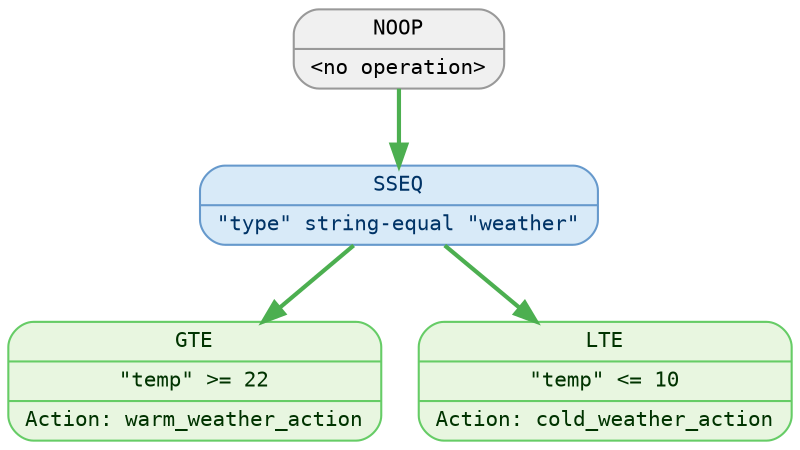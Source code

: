 digraph DAG {
  graph [bgcolor=transparent];
  rankdir=TB;
  node [shape=record, style="rounded,filled", fontname="monospace", fontsize=10];
  edge [color="#666666"];
  n0 [label="{<f0> NOOP | <f1> \<no operation\>}" fillcolor="#f0f0f0", fontcolor="#000000", color="#999999"];
  n1 [label="{<f0> SSEQ | <f1> \"type\" string-equal \"weather\"}" fillcolor="#d8eaf8", fontcolor="#003366", color="#6699cc"];
  n2 [label="{<f0> GTE | <f1> \"temp\" \>= 22 | <f2> Action: warm_weather_action}" fillcolor="#e8f6e0", fontcolor="#003300", color="#66cc66"];
  n1 -> n2 [color="#4CAF50", style=bold];
  n3 [label="{<f0> LTE | <f1> \"temp\" \<= 10 | <f2> Action: cold_weather_action}" fillcolor="#e8f6e0", fontcolor="#003300", color="#66cc66"];
  n1 -> n3 [color="#4CAF50", style=bold];
  n0 -> n1 [color="#4CAF50", style=bold];
}
